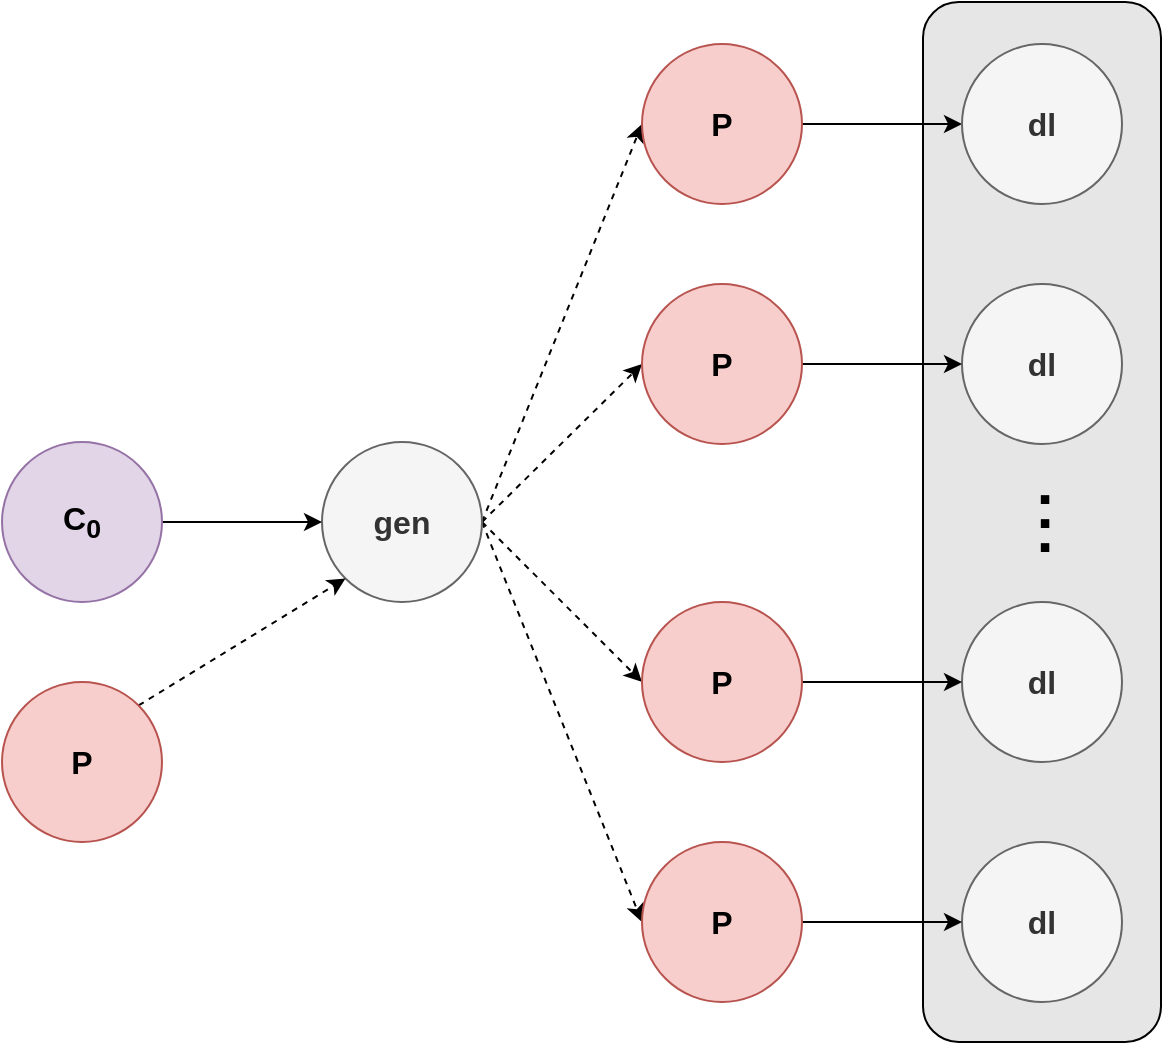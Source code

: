<mxfile version="20.1.1" type="device"><diagram name="Page-1" id="42789a77-a242-8287-6e28-9cd8cfd52e62"><mxGraphModel dx="946" dy="622" grid="1" gridSize="10" guides="1" tooltips="1" connect="1" arrows="1" fold="1" page="1" pageScale="1" pageWidth="1100" pageHeight="850" background="none" math="0" shadow="0"><root><mxCell id="0"/><mxCell id="1" parent="0"/><mxCell id="Tgka11NHpb62k_yVFh5V-1" value="" style="rounded=1;whiteSpace=wrap;html=1;fillColor=#E6E6E6;" parent="1" vertex="1"><mxGeometry x="500.5" y="20" width="119" height="520" as="geometry"/></mxCell><mxCell id="jKujIQmag5THRmSHXAdi-6" style="rounded=0;orthogonalLoop=1;jettySize=auto;html=1;exitX=1;exitY=0.5;exitDx=0;exitDy=0;entryX=0;entryY=0.5;entryDx=0;entryDy=0;dashed=1;" parent="1" source="RXzZ0kTApku4aT5u5Mq1-4" target="jKujIQmag5THRmSHXAdi-3" edge="1"><mxGeometry relative="1" as="geometry"/></mxCell><mxCell id="vXB3NX6k4Qioi0gC9jHX-7" style="rounded=0;orthogonalLoop=1;jettySize=auto;html=1;exitX=1;exitY=0.5;exitDx=0;exitDy=0;entryX=0;entryY=0.5;entryDx=0;entryDy=0;dashed=1;" edge="1" parent="1" source="RXzZ0kTApku4aT5u5Mq1-4" target="vXB3NX6k4Qioi0gC9jHX-1"><mxGeometry relative="1" as="geometry"/></mxCell><mxCell id="vXB3NX6k4Qioi0gC9jHX-8" style="edgeStyle=none;rounded=0;orthogonalLoop=1;jettySize=auto;html=1;exitX=1;exitY=0.5;exitDx=0;exitDy=0;entryX=0;entryY=0.5;entryDx=0;entryDy=0;dashed=1;" edge="1" parent="1" source="RXzZ0kTApku4aT5u5Mq1-4" target="vXB3NX6k4Qioi0gC9jHX-3"><mxGeometry relative="1" as="geometry"/></mxCell><mxCell id="vXB3NX6k4Qioi0gC9jHX-9" style="edgeStyle=none;rounded=0;orthogonalLoop=1;jettySize=auto;html=1;exitX=1;exitY=0.5;exitDx=0;exitDy=0;entryX=0;entryY=0.5;entryDx=0;entryDy=0;dashed=1;" edge="1" parent="1" source="RXzZ0kTApku4aT5u5Mq1-4" target="vXB3NX6k4Qioi0gC9jHX-5"><mxGeometry relative="1" as="geometry"/></mxCell><mxCell id="RXzZ0kTApku4aT5u5Mq1-4" value="&lt;font size=&quot;3&quot;&gt;&lt;b&gt;gen&lt;/b&gt;&lt;/font&gt;" style="ellipse;whiteSpace=wrap;html=1;fillColor=#f5f5f5;strokeColor=#666666;fontColor=#333333;" parent="1" vertex="1"><mxGeometry x="200" y="240" width="80" height="80" as="geometry"/></mxCell><mxCell id="RXzZ0kTApku4aT5u5Mq1-8" value="" style="endArrow=classic;html=1;rounded=0;fontSize=16;exitX=1;exitY=0.5;exitDx=0;exitDy=0;entryX=0;entryY=0.5;entryDx=0;entryDy=0;" parent="1" source="jKujIQmag5THRmSHXAdi-4" target="RXzZ0kTApku4aT5u5Mq1-4" edge="1"><mxGeometry width="50" height="50" relative="1" as="geometry"><mxPoint x="160" y="280" as="sourcePoint"/><mxPoint x="160" y="280" as="targetPoint"/></mxGeometry></mxCell><mxCell id="jKujIQmag5THRmSHXAdi-8" style="edgeStyle=none;rounded=0;orthogonalLoop=1;jettySize=auto;html=1;exitX=1;exitY=0.5;exitDx=0;exitDy=0;fontSize=16;entryX=0;entryY=0.5;entryDx=0;entryDy=0;" parent="1" source="jKujIQmag5THRmSHXAdi-3" target="19vW_l4FJk1YyFh2GEG--7" edge="1"><mxGeometry relative="1" as="geometry"><mxPoint x="520" y="120" as="targetPoint"/></mxGeometry></mxCell><mxCell id="jKujIQmag5THRmSHXAdi-3" value="&lt;font size=&quot;3&quot;&gt;&lt;b&gt;P&lt;/b&gt;&lt;/font&gt;" style="ellipse;whiteSpace=wrap;html=1;fillColor=#f8cecc;strokeColor=#b85450;" parent="1" vertex="1"><mxGeometry x="360" y="41" width="80" height="80" as="geometry"/></mxCell><mxCell id="jKujIQmag5THRmSHXAdi-4" value="&lt;font size=&quot;3&quot;&gt;&lt;b&gt;C&lt;sub&gt;0&lt;/sub&gt;&lt;/b&gt;&lt;/font&gt;" style="ellipse;whiteSpace=wrap;html=1;fillColor=#e1d5e7;strokeColor=#9673a6;" parent="1" vertex="1"><mxGeometry x="40" y="240" width="80" height="80" as="geometry"/></mxCell><mxCell id="19vW_l4FJk1YyFh2GEG--7" value="&lt;font size=&quot;3&quot;&gt;&lt;b&gt;dl&lt;/b&gt;&lt;/font&gt;" style="ellipse;whiteSpace=wrap;html=1;fillColor=#f5f5f5;strokeColor=#666666;fontColor=#333333;" parent="1" vertex="1"><mxGeometry x="520" y="41" width="80" height="80" as="geometry"/></mxCell><mxCell id="19vW_l4FJk1YyFh2GEG--8" value="&lt;font size=&quot;3&quot;&gt;&lt;b&gt;dl&lt;/b&gt;&lt;/font&gt;" style="ellipse;whiteSpace=wrap;html=1;fillColor=#f5f5f5;strokeColor=#666666;fontColor=#333333;" parent="1" vertex="1"><mxGeometry x="520" y="161" width="80" height="80" as="geometry"/></mxCell><mxCell id="19vW_l4FJk1YyFh2GEG--10" value="&lt;font size=&quot;3&quot;&gt;&lt;b&gt;dl&lt;/b&gt;&lt;/font&gt;" style="ellipse;whiteSpace=wrap;html=1;fillColor=#f5f5f5;strokeColor=#666666;fontColor=#333333;" parent="1" vertex="1"><mxGeometry x="520" y="320" width="80" height="80" as="geometry"/></mxCell><mxCell id="19vW_l4FJk1YyFh2GEG--11" value="&lt;font size=&quot;3&quot;&gt;&lt;b&gt;dl&lt;/b&gt;&lt;/font&gt;" style="ellipse;whiteSpace=wrap;html=1;fillColor=#f5f5f5;strokeColor=#666666;fontColor=#333333;" parent="1" vertex="1"><mxGeometry x="520" y="440" width="80" height="80" as="geometry"/></mxCell><mxCell id="19vW_l4FJk1YyFh2GEG--14" value="&lt;p style=&quot;line-height: 0.4;&quot;&gt;&lt;b&gt;.&lt;br&gt;.&lt;br&gt;.&lt;/b&gt;&lt;/p&gt;" style="text;html=1;align=center;verticalAlign=middle;resizable=0;points=[];autosize=1;strokeColor=none;fillColor=none;fontSize=30;" parent="1" vertex="1"><mxGeometry x="546" y="217" width="30" height="110" as="geometry"/></mxCell><mxCell id="vXB3NX6k4Qioi0gC9jHX-2" value="" style="edgeStyle=orthogonalEdgeStyle;rounded=0;orthogonalLoop=1;jettySize=auto;html=1;entryX=0;entryY=0.5;entryDx=0;entryDy=0;" edge="1" parent="1" source="vXB3NX6k4Qioi0gC9jHX-1" target="19vW_l4FJk1YyFh2GEG--8"><mxGeometry relative="1" as="geometry"/></mxCell><mxCell id="vXB3NX6k4Qioi0gC9jHX-1" value="&lt;font size=&quot;3&quot;&gt;&lt;b&gt;P&lt;/b&gt;&lt;/font&gt;" style="ellipse;whiteSpace=wrap;html=1;fillColor=#f8cecc;strokeColor=#b85450;" vertex="1" parent="1"><mxGeometry x="360" y="161" width="80" height="80" as="geometry"/></mxCell><mxCell id="vXB3NX6k4Qioi0gC9jHX-4" style="edgeStyle=orthogonalEdgeStyle;rounded=0;orthogonalLoop=1;jettySize=auto;html=1;exitX=1;exitY=0.5;exitDx=0;exitDy=0;entryX=0;entryY=0.5;entryDx=0;entryDy=0;" edge="1" parent="1" source="vXB3NX6k4Qioi0gC9jHX-3" target="19vW_l4FJk1YyFh2GEG--10"><mxGeometry relative="1" as="geometry"/></mxCell><mxCell id="vXB3NX6k4Qioi0gC9jHX-3" value="&lt;font size=&quot;3&quot;&gt;&lt;b&gt;P&lt;/b&gt;&lt;/font&gt;" style="ellipse;whiteSpace=wrap;html=1;fillColor=#f8cecc;strokeColor=#b85450;" vertex="1" parent="1"><mxGeometry x="360" y="320" width="80" height="80" as="geometry"/></mxCell><mxCell id="vXB3NX6k4Qioi0gC9jHX-6" style="edgeStyle=orthogonalEdgeStyle;rounded=0;orthogonalLoop=1;jettySize=auto;html=1;exitX=1;exitY=0.5;exitDx=0;exitDy=0;entryX=0;entryY=0.5;entryDx=0;entryDy=0;" edge="1" parent="1" source="vXB3NX6k4Qioi0gC9jHX-5" target="19vW_l4FJk1YyFh2GEG--11"><mxGeometry relative="1" as="geometry"/></mxCell><mxCell id="vXB3NX6k4Qioi0gC9jHX-5" value="&lt;font size=&quot;3&quot;&gt;&lt;b&gt;P&lt;/b&gt;&lt;/font&gt;" style="ellipse;whiteSpace=wrap;html=1;fillColor=#f8cecc;strokeColor=#b85450;" vertex="1" parent="1"><mxGeometry x="360" y="440" width="80" height="80" as="geometry"/></mxCell><mxCell id="vXB3NX6k4Qioi0gC9jHX-11" style="edgeStyle=none;rounded=0;orthogonalLoop=1;jettySize=auto;html=1;exitX=1;exitY=0;exitDx=0;exitDy=0;entryX=0;entryY=1;entryDx=0;entryDy=0;dashed=1;" edge="1" parent="1" source="vXB3NX6k4Qioi0gC9jHX-10" target="RXzZ0kTApku4aT5u5Mq1-4"><mxGeometry relative="1" as="geometry"/></mxCell><mxCell id="vXB3NX6k4Qioi0gC9jHX-10" value="&lt;font size=&quot;3&quot;&gt;&lt;b&gt;P&lt;/b&gt;&lt;/font&gt;" style="ellipse;whiteSpace=wrap;html=1;fillColor=#f8cecc;strokeColor=#b85450;" vertex="1" parent="1"><mxGeometry x="40" y="360" width="80" height="80" as="geometry"/></mxCell></root></mxGraphModel></diagram></mxfile>